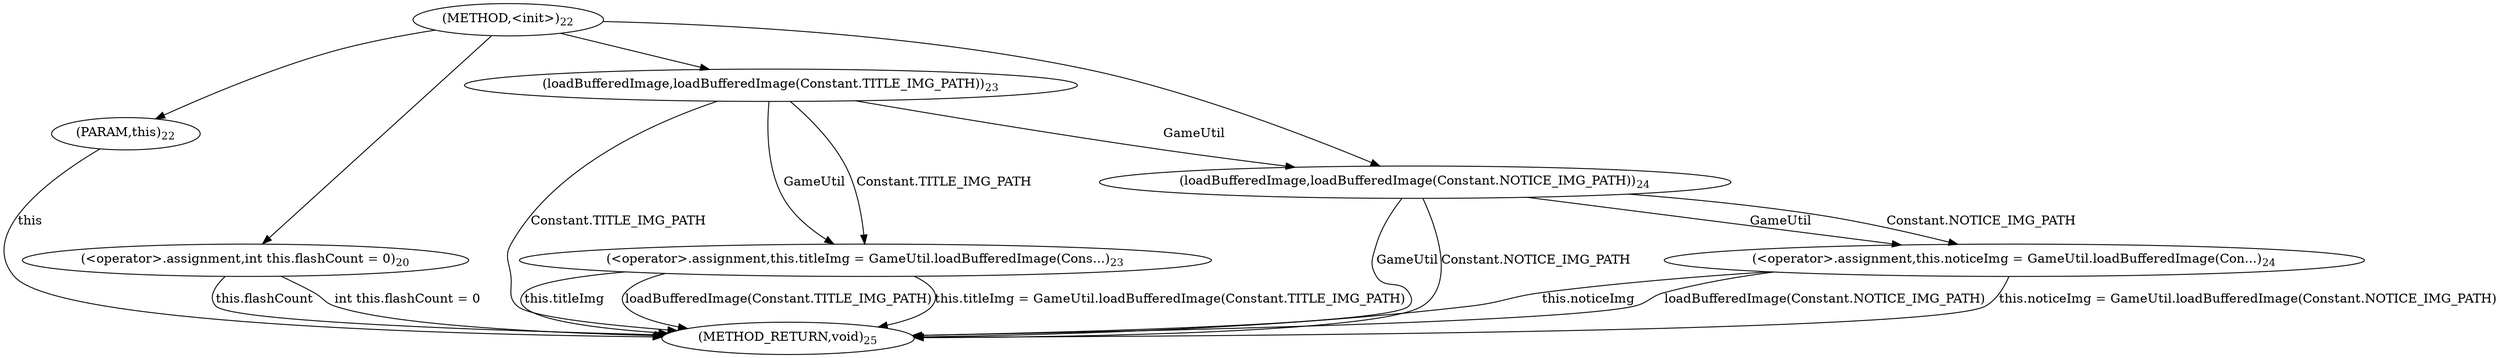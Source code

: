 digraph "&lt;init&gt;" {  
"24" [label = <(METHOD,&lt;init&gt;)<SUB>22</SUB>> ]
"52" [label = <(METHOD_RETURN,void)<SUB>25</SUB>> ]
"25" [label = <(PARAM,this)<SUB>22</SUB>> ]
"27" [label = <(&lt;operator&gt;.assignment,int this.flashCount = 0)<SUB>20</SUB>> ]
"32" [label = <(&lt;operator&gt;.assignment,this.titleImg = GameUtil.loadBufferedImage(Cons...)<SUB>23</SUB>> ]
"41" [label = <(&lt;operator&gt;.assignment,this.noticeImg = GameUtil.loadBufferedImage(Con...)<SUB>24</SUB>> ]
"27" [label = <(&lt;operator&gt;.assignment,int this.flashCount = 0)<SUB>20</SUB>> ]
"27" [label = <(&lt;operator&gt;.assignment,int this.flashCount = 0)<SUB>20</SUB>> ]
"32" [label = <(&lt;operator&gt;.assignment,this.titleImg = GameUtil.loadBufferedImage(Cons...)<SUB>23</SUB>> ]
"32" [label = <(&lt;operator&gt;.assignment,this.titleImg = GameUtil.loadBufferedImage(Cons...)<SUB>23</SUB>> ]
"41" [label = <(&lt;operator&gt;.assignment,this.noticeImg = GameUtil.loadBufferedImage(Con...)<SUB>24</SUB>> ]
"41" [label = <(&lt;operator&gt;.assignment,this.noticeImg = GameUtil.loadBufferedImage(Con...)<SUB>24</SUB>> ]
"36" [label = <(loadBufferedImage,loadBufferedImage(Constant.TITLE_IMG_PATH))<SUB>23</SUB>> ]
"36" [label = <(loadBufferedImage,loadBufferedImage(Constant.TITLE_IMG_PATH))<SUB>23</SUB>> ]
"45" [label = <(loadBufferedImage,loadBufferedImage(Constant.NOTICE_IMG_PATH))<SUB>24</SUB>> ]
"45" [label = <(loadBufferedImage,loadBufferedImage(Constant.NOTICE_IMG_PATH))<SUB>24</SUB>> ]
  "25" -> "52"  [ label = "this"] 
  "27" -> "52"  [ label = "this.flashCount"] 
  "27" -> "52"  [ label = "int this.flashCount = 0"] 
  "32" -> "52"  [ label = "this.titleImg"] 
  "36" -> "52"  [ label = "Constant.TITLE_IMG_PATH"] 
  "32" -> "52"  [ label = "loadBufferedImage(Constant.TITLE_IMG_PATH)"] 
  "32" -> "52"  [ label = "this.titleImg = GameUtil.loadBufferedImage(Constant.TITLE_IMG_PATH)"] 
  "41" -> "52"  [ label = "this.noticeImg"] 
  "45" -> "52"  [ label = "GameUtil"] 
  "45" -> "52"  [ label = "Constant.NOTICE_IMG_PATH"] 
  "41" -> "52"  [ label = "loadBufferedImage(Constant.NOTICE_IMG_PATH)"] 
  "41" -> "52"  [ label = "this.noticeImg = GameUtil.loadBufferedImage(Constant.NOTICE_IMG_PATH)"] 
  "24" -> "25" 
  "24" -> "27" 
  "36" -> "32"  [ label = "GameUtil"] 
  "36" -> "32"  [ label = "Constant.TITLE_IMG_PATH"] 
  "45" -> "41"  [ label = "GameUtil"] 
  "45" -> "41"  [ label = "Constant.NOTICE_IMG_PATH"] 
  "24" -> "36" 
  "36" -> "45"  [ label = "GameUtil"] 
  "24" -> "45" 
}
